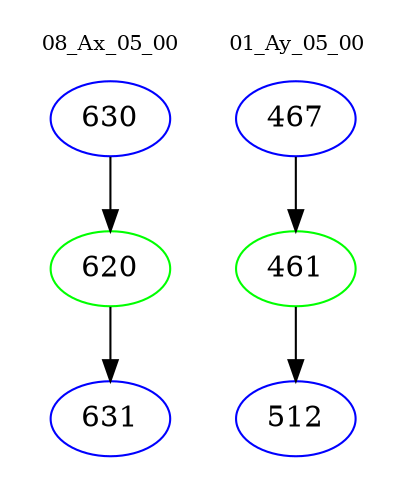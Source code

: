 digraph{
subgraph cluster_0 {
color = white
label = "08_Ax_05_00";
fontsize=10;
T0_630 [label="630", color="blue"]
T0_630 -> T0_620 [color="black"]
T0_620 [label="620", color="green"]
T0_620 -> T0_631 [color="black"]
T0_631 [label="631", color="blue"]
}
subgraph cluster_1 {
color = white
label = "01_Ay_05_00";
fontsize=10;
T1_467 [label="467", color="blue"]
T1_467 -> T1_461 [color="black"]
T1_461 [label="461", color="green"]
T1_461 -> T1_512 [color="black"]
T1_512 [label="512", color="blue"]
}
}
